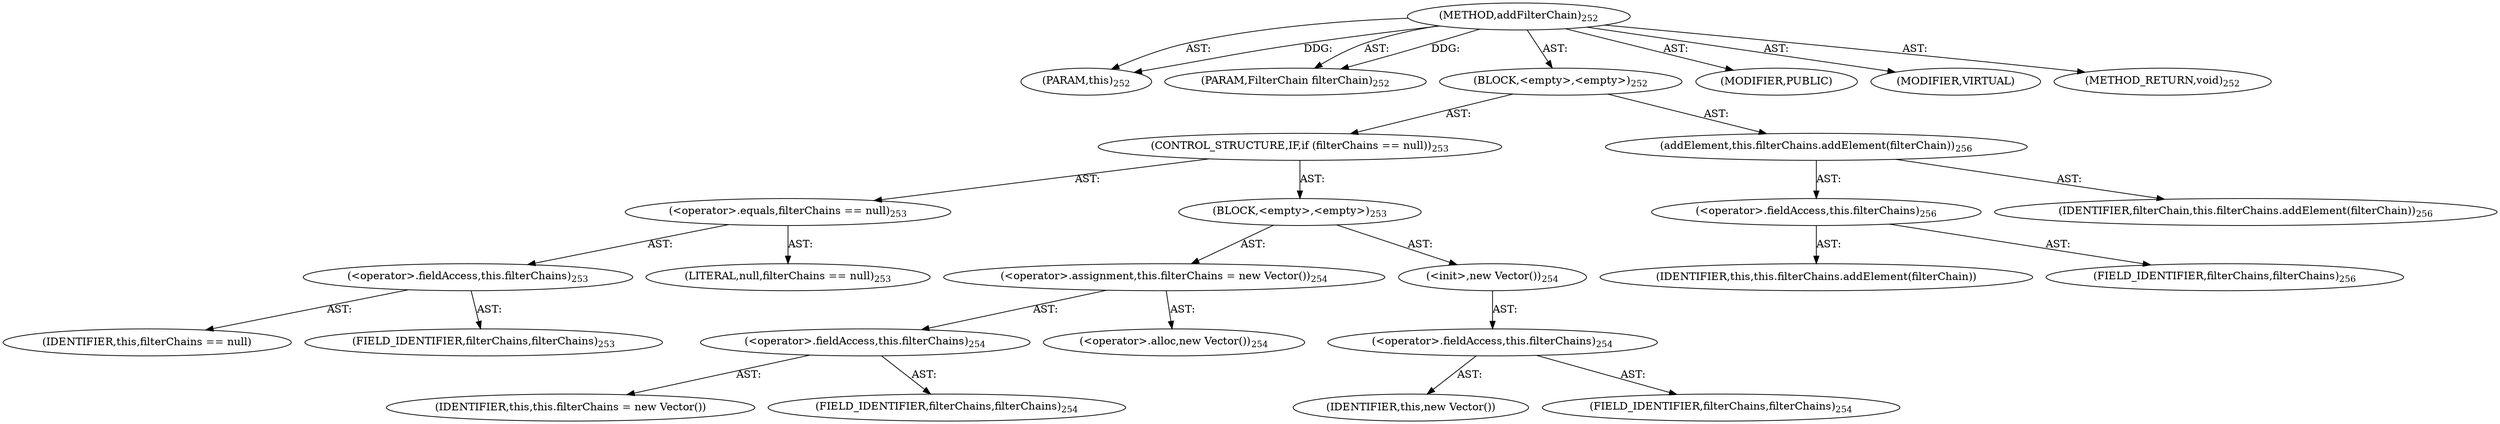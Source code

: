 digraph "addFilterChain" {  
"111669149704" [label = <(METHOD,addFilterChain)<SUB>252</SUB>> ]
"115964117025" [label = <(PARAM,this)<SUB>252</SUB>> ]
"115964117026" [label = <(PARAM,FilterChain filterChain)<SUB>252</SUB>> ]
"25769803785" [label = <(BLOCK,&lt;empty&gt;,&lt;empty&gt;)<SUB>252</SUB>> ]
"47244640257" [label = <(CONTROL_STRUCTURE,IF,if (filterChains == null))<SUB>253</SUB>> ]
"30064771096" [label = <(&lt;operator&gt;.equals,filterChains == null)<SUB>253</SUB>> ]
"30064771097" [label = <(&lt;operator&gt;.fieldAccess,this.filterChains)<SUB>253</SUB>> ]
"68719476797" [label = <(IDENTIFIER,this,filterChains == null)> ]
"55834574858" [label = <(FIELD_IDENTIFIER,filterChains,filterChains)<SUB>253</SUB>> ]
"90194313217" [label = <(LITERAL,null,filterChains == null)<SUB>253</SUB>> ]
"25769803786" [label = <(BLOCK,&lt;empty&gt;,&lt;empty&gt;)<SUB>253</SUB>> ]
"30064771098" [label = <(&lt;operator&gt;.assignment,this.filterChains = new Vector())<SUB>254</SUB>> ]
"30064771099" [label = <(&lt;operator&gt;.fieldAccess,this.filterChains)<SUB>254</SUB>> ]
"68719476798" [label = <(IDENTIFIER,this,this.filterChains = new Vector())> ]
"55834574859" [label = <(FIELD_IDENTIFIER,filterChains,filterChains)<SUB>254</SUB>> ]
"30064771100" [label = <(&lt;operator&gt;.alloc,new Vector())<SUB>254</SUB>> ]
"30064771101" [label = <(&lt;init&gt;,new Vector())<SUB>254</SUB>> ]
"30064771102" [label = <(&lt;operator&gt;.fieldAccess,this.filterChains)<SUB>254</SUB>> ]
"68719476799" [label = <(IDENTIFIER,this,new Vector())> ]
"55834574860" [label = <(FIELD_IDENTIFIER,filterChains,filterChains)<SUB>254</SUB>> ]
"30064771103" [label = <(addElement,this.filterChains.addElement(filterChain))<SUB>256</SUB>> ]
"30064771104" [label = <(&lt;operator&gt;.fieldAccess,this.filterChains)<SUB>256</SUB>> ]
"68719476800" [label = <(IDENTIFIER,this,this.filterChains.addElement(filterChain))> ]
"55834574861" [label = <(FIELD_IDENTIFIER,filterChains,filterChains)<SUB>256</SUB>> ]
"68719476801" [label = <(IDENTIFIER,filterChain,this.filterChains.addElement(filterChain))<SUB>256</SUB>> ]
"133143986210" [label = <(MODIFIER,PUBLIC)> ]
"133143986211" [label = <(MODIFIER,VIRTUAL)> ]
"128849018888" [label = <(METHOD_RETURN,void)<SUB>252</SUB>> ]
  "111669149704" -> "115964117025"  [ label = "AST: "] 
  "111669149704" -> "115964117026"  [ label = "AST: "] 
  "111669149704" -> "25769803785"  [ label = "AST: "] 
  "111669149704" -> "133143986210"  [ label = "AST: "] 
  "111669149704" -> "133143986211"  [ label = "AST: "] 
  "111669149704" -> "128849018888"  [ label = "AST: "] 
  "25769803785" -> "47244640257"  [ label = "AST: "] 
  "25769803785" -> "30064771103"  [ label = "AST: "] 
  "47244640257" -> "30064771096"  [ label = "AST: "] 
  "47244640257" -> "25769803786"  [ label = "AST: "] 
  "30064771096" -> "30064771097"  [ label = "AST: "] 
  "30064771096" -> "90194313217"  [ label = "AST: "] 
  "30064771097" -> "68719476797"  [ label = "AST: "] 
  "30064771097" -> "55834574858"  [ label = "AST: "] 
  "25769803786" -> "30064771098"  [ label = "AST: "] 
  "25769803786" -> "30064771101"  [ label = "AST: "] 
  "30064771098" -> "30064771099"  [ label = "AST: "] 
  "30064771098" -> "30064771100"  [ label = "AST: "] 
  "30064771099" -> "68719476798"  [ label = "AST: "] 
  "30064771099" -> "55834574859"  [ label = "AST: "] 
  "30064771101" -> "30064771102"  [ label = "AST: "] 
  "30064771102" -> "68719476799"  [ label = "AST: "] 
  "30064771102" -> "55834574860"  [ label = "AST: "] 
  "30064771103" -> "30064771104"  [ label = "AST: "] 
  "30064771103" -> "68719476801"  [ label = "AST: "] 
  "30064771104" -> "68719476800"  [ label = "AST: "] 
  "30064771104" -> "55834574861"  [ label = "AST: "] 
  "111669149704" -> "115964117025"  [ label = "DDG: "] 
  "111669149704" -> "115964117026"  [ label = "DDG: "] 
}
